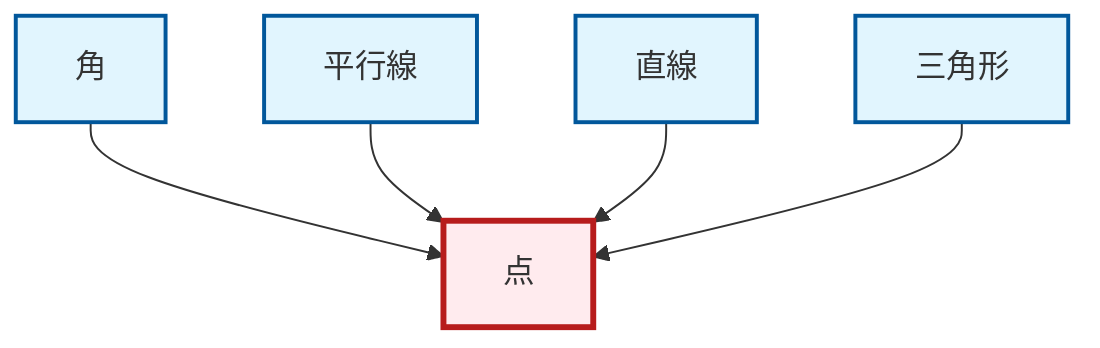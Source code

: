 graph TD
    classDef definition fill:#e1f5fe,stroke:#01579b,stroke-width:2px
    classDef theorem fill:#f3e5f5,stroke:#4a148c,stroke-width:2px
    classDef axiom fill:#fff3e0,stroke:#e65100,stroke-width:2px
    classDef example fill:#e8f5e9,stroke:#1b5e20,stroke-width:2px
    classDef current fill:#ffebee,stroke:#b71c1c,stroke-width:3px
    def-triangle["三角形"]:::definition
    def-parallel["平行線"]:::definition
    def-angle["角"]:::definition
    def-line["直線"]:::definition
    def-point["点"]:::definition
    def-angle --> def-point
    def-parallel --> def-point
    def-line --> def-point
    def-triangle --> def-point
    class def-point current